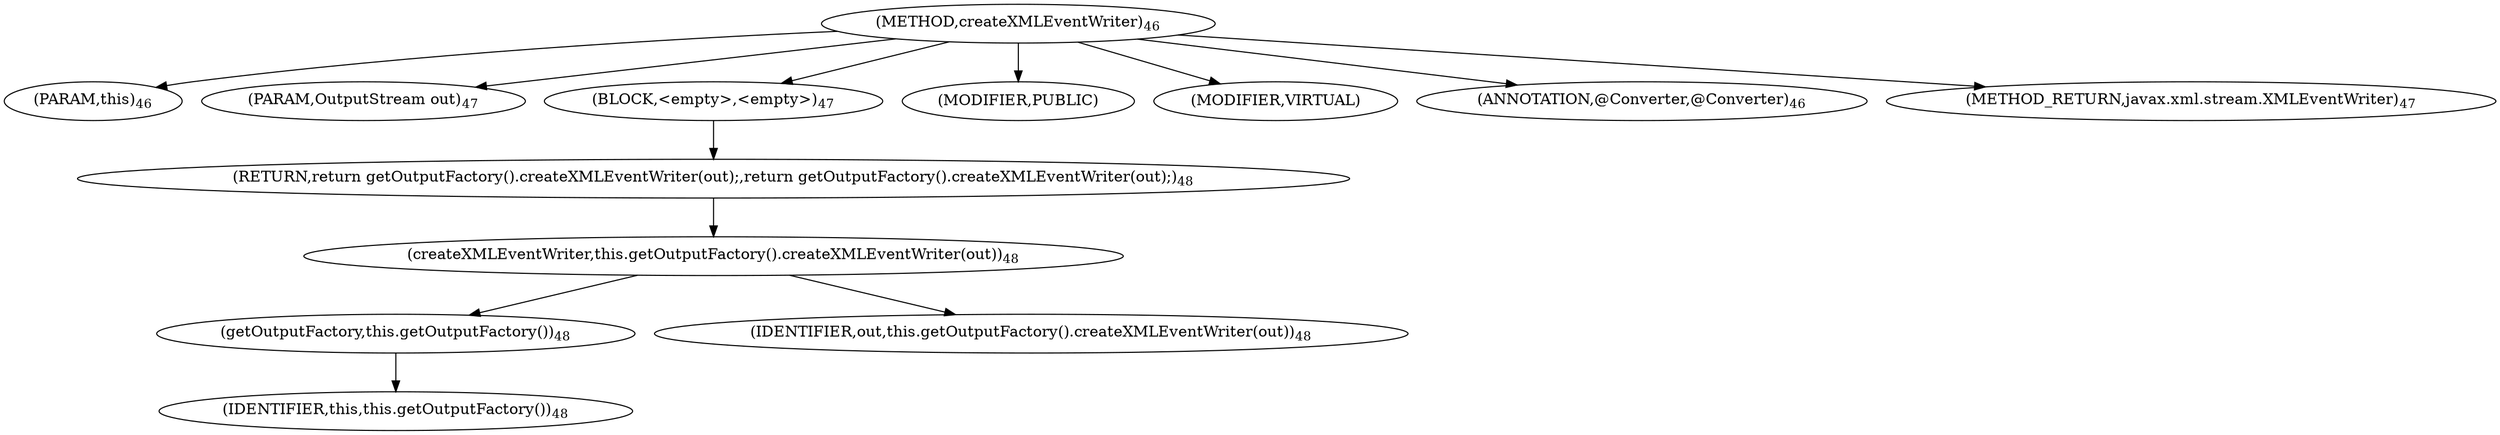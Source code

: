 digraph "createXMLEventWriter" {  
"69" [label = <(METHOD,createXMLEventWriter)<SUB>46</SUB>> ]
"4" [label = <(PARAM,this)<SUB>46</SUB>> ]
"70" [label = <(PARAM,OutputStream out)<SUB>47</SUB>> ]
"71" [label = <(BLOCK,&lt;empty&gt;,&lt;empty&gt;)<SUB>47</SUB>> ]
"72" [label = <(RETURN,return getOutputFactory().createXMLEventWriter(out);,return getOutputFactory().createXMLEventWriter(out);)<SUB>48</SUB>> ]
"73" [label = <(createXMLEventWriter,this.getOutputFactory().createXMLEventWriter(out))<SUB>48</SUB>> ]
"74" [label = <(getOutputFactory,this.getOutputFactory())<SUB>48</SUB>> ]
"3" [label = <(IDENTIFIER,this,this.getOutputFactory())<SUB>48</SUB>> ]
"75" [label = <(IDENTIFIER,out,this.getOutputFactory().createXMLEventWriter(out))<SUB>48</SUB>> ]
"76" [label = <(MODIFIER,PUBLIC)> ]
"77" [label = <(MODIFIER,VIRTUAL)> ]
"78" [label = <(ANNOTATION,@Converter,@Converter)<SUB>46</SUB>> ]
"79" [label = <(METHOD_RETURN,javax.xml.stream.XMLEventWriter)<SUB>47</SUB>> ]
  "69" -> "4" 
  "69" -> "70" 
  "69" -> "71" 
  "69" -> "76" 
  "69" -> "77" 
  "69" -> "78" 
  "69" -> "79" 
  "71" -> "72" 
  "72" -> "73" 
  "73" -> "74" 
  "73" -> "75" 
  "74" -> "3" 
}
